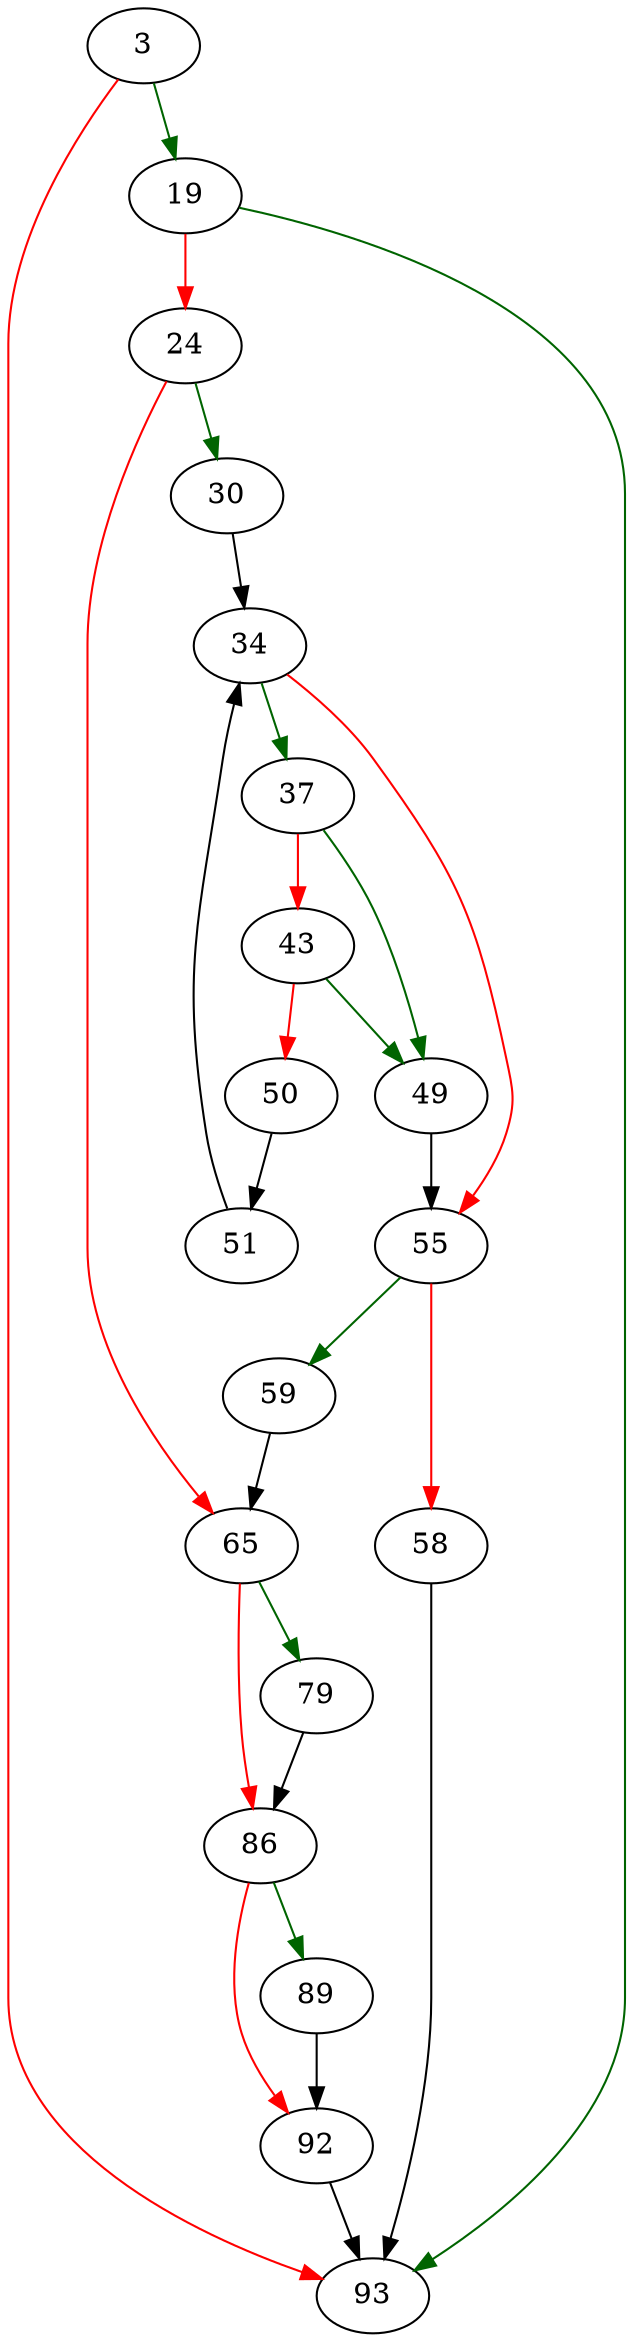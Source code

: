 strict digraph "sqlite3FkDropTable" {
	// Node definitions.
	3 [entry=true];
	19;
	93;
	24;
	30;
	65;
	34;
	37;
	55;
	49;
	43;
	50;
	51;
	59;
	58;
	79;
	86;
	89;
	92;

	// Edge definitions.
	3 -> 19 [
		color=darkgreen
		cond=true
	];
	3 -> 93 [
		color=red
		cond=false
	];
	19 -> 93 [
		color=darkgreen
		cond=true
	];
	19 -> 24 [
		color=red
		cond=false
	];
	24 -> 30 [
		color=darkgreen
		cond=true
	];
	24 -> 65 [
		color=red
		cond=false
	];
	30 -> 34;
	65 -> 79 [
		color=darkgreen
		cond=true
	];
	65 -> 86 [
		color=red
		cond=false
	];
	34 -> 37 [
		color=darkgreen
		cond=true
	];
	34 -> 55 [
		color=red
		cond=false
	];
	37 -> 49 [
		color=darkgreen
		cond=true
	];
	37 -> 43 [
		color=red
		cond=false
	];
	55 -> 59 [
		color=darkgreen
		cond=true
	];
	55 -> 58 [
		color=red
		cond=false
	];
	49 -> 55;
	43 -> 49 [
		color=darkgreen
		cond=true
	];
	43 -> 50 [
		color=red
		cond=false
	];
	50 -> 51;
	51 -> 34;
	59 -> 65;
	58 -> 93;
	79 -> 86;
	86 -> 89 [
		color=darkgreen
		cond=true
	];
	86 -> 92 [
		color=red
		cond=false
	];
	89 -> 92;
	92 -> 93;
}